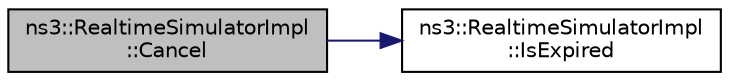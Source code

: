 digraph "ns3::RealtimeSimulatorImpl::Cancel"
{
 // LATEX_PDF_SIZE
  edge [fontname="Helvetica",fontsize="10",labelfontname="Helvetica",labelfontsize="10"];
  node [fontname="Helvetica",fontsize="10",shape=record];
  rankdir="LR";
  Node1 [label="ns3::RealtimeSimulatorImpl\l::Cancel",height=0.2,width=0.4,color="black", fillcolor="grey75", style="filled", fontcolor="black",tooltip="Set the cancel bit on this event: the event's associated function will not be invoked when it expires..."];
  Node1 -> Node2 [color="midnightblue",fontsize="10",style="solid",fontname="Helvetica"];
  Node2 [label="ns3::RealtimeSimulatorImpl\l::IsExpired",height=0.2,width=0.4,color="black", fillcolor="white", style="filled",URL="$classns3_1_1_realtime_simulator_impl.html#aff813e6c1cb5871d12a7ab481b41cfe7",tooltip="Check if an event has already run or been cancelled."];
}
